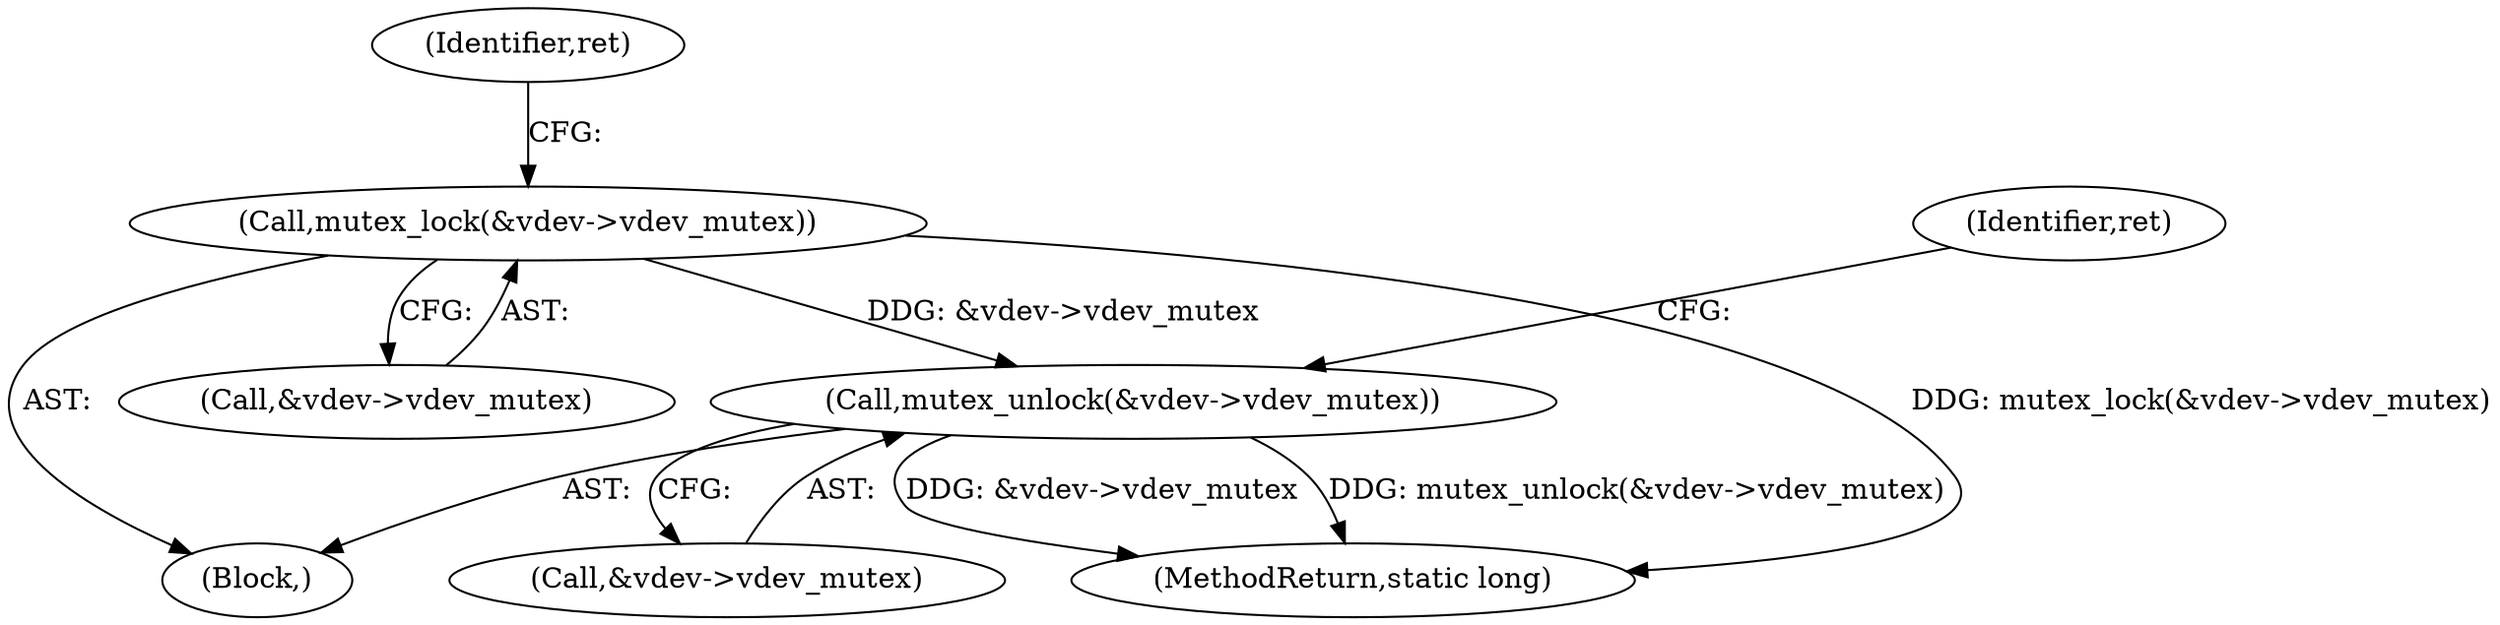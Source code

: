 digraph "0_linux_9bf292bfca94694a721449e3fd752493856710f6@API" {
"1000242" [label="(Call,mutex_lock(&vdev->vdev_mutex))"];
"1000299" [label="(Call,mutex_unlock(&vdev->vdev_mutex))"];
"1000240" [label="(Block,)"];
"1000300" [label="(Call,&vdev->vdev_mutex)"];
"1000376" [label="(MethodReturn,static long)"];
"1000305" [label="(Identifier,ret)"];
"1000243" [label="(Call,&vdev->vdev_mutex)"];
"1000242" [label="(Call,mutex_lock(&vdev->vdev_mutex))"];
"1000299" [label="(Call,mutex_unlock(&vdev->vdev_mutex))"];
"1000248" [label="(Identifier,ret)"];
"1000242" -> "1000240"  [label="AST: "];
"1000242" -> "1000243"  [label="CFG: "];
"1000243" -> "1000242"  [label="AST: "];
"1000248" -> "1000242"  [label="CFG: "];
"1000242" -> "1000376"  [label="DDG: mutex_lock(&vdev->vdev_mutex)"];
"1000242" -> "1000299"  [label="DDG: &vdev->vdev_mutex"];
"1000299" -> "1000240"  [label="AST: "];
"1000299" -> "1000300"  [label="CFG: "];
"1000300" -> "1000299"  [label="AST: "];
"1000305" -> "1000299"  [label="CFG: "];
"1000299" -> "1000376"  [label="DDG: mutex_unlock(&vdev->vdev_mutex)"];
"1000299" -> "1000376"  [label="DDG: &vdev->vdev_mutex"];
}
